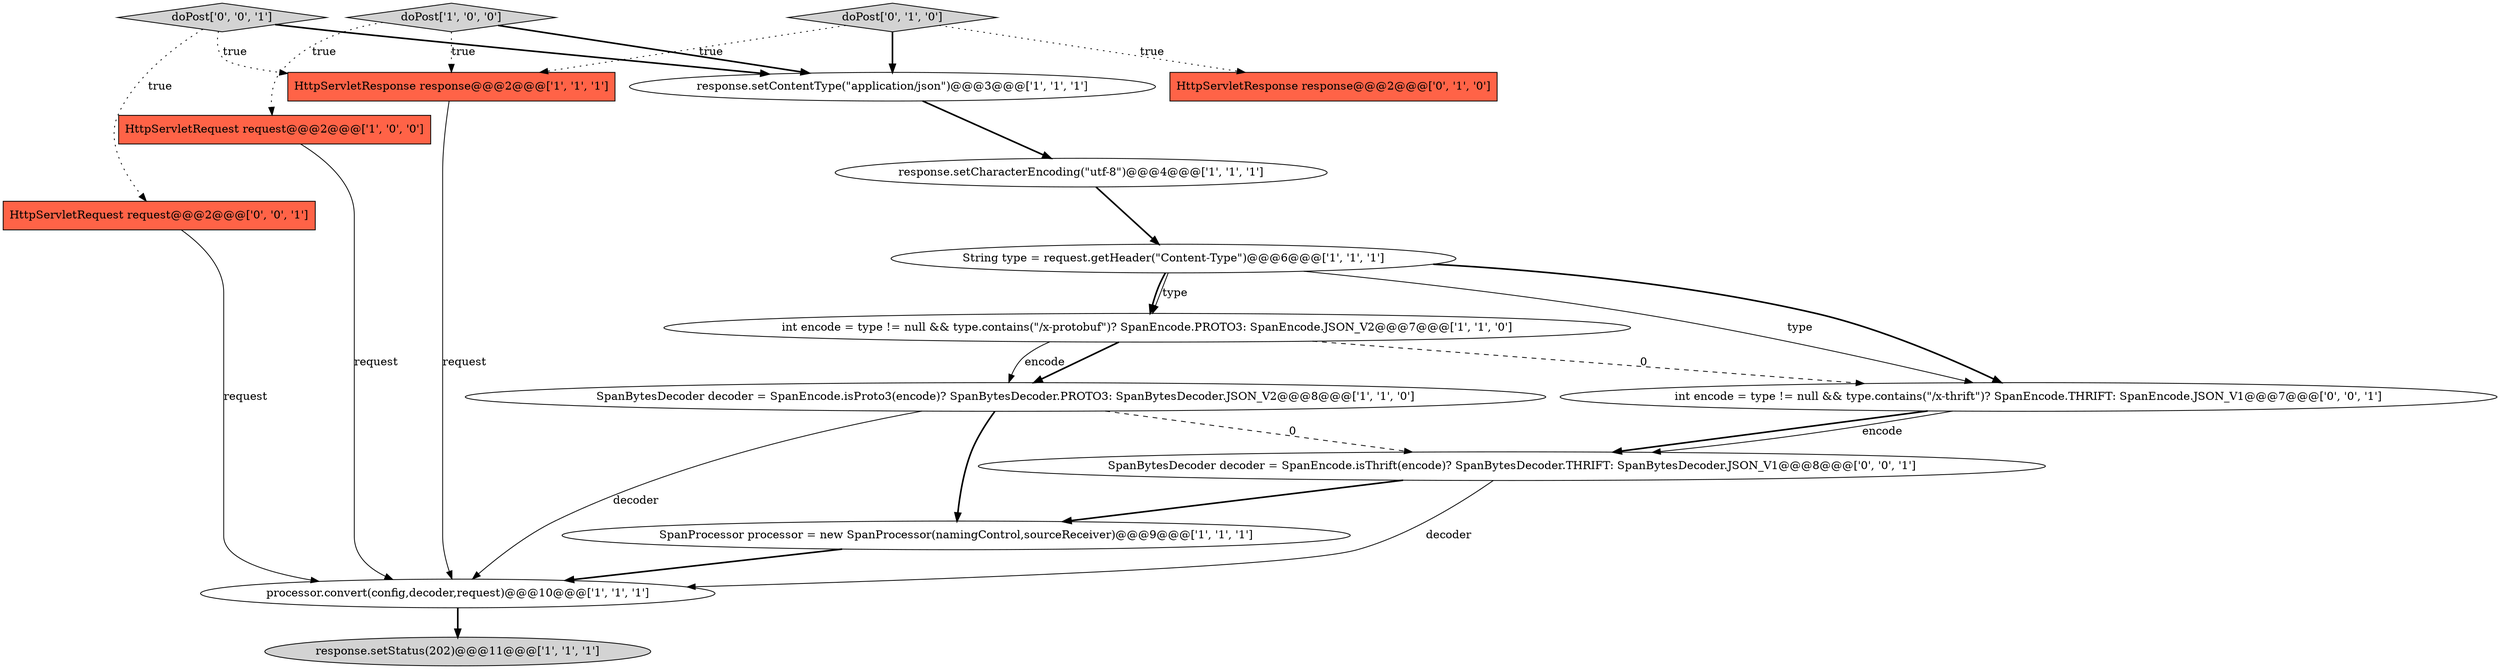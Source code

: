 digraph {
14 [style = filled, label = "doPost['0', '0', '1']", fillcolor = lightgray, shape = diamond image = "AAA0AAABBB3BBB"];
6 [style = filled, label = "int encode = type != null && type.contains(\"/x-protobuf\")? SpanEncode.PROTO3: SpanEncode.JSON_V2@@@7@@@['1', '1', '0']", fillcolor = white, shape = ellipse image = "AAA0AAABBB1BBB"];
3 [style = filled, label = "HttpServletRequest request@@@2@@@['1', '0', '0']", fillcolor = tomato, shape = box image = "AAA0AAABBB1BBB"];
8 [style = filled, label = "response.setContentType(\"application/json\")@@@3@@@['1', '1', '1']", fillcolor = white, shape = ellipse image = "AAA0AAABBB1BBB"];
2 [style = filled, label = "SpanBytesDecoder decoder = SpanEncode.isProto3(encode)? SpanBytesDecoder.PROTO3: SpanBytesDecoder.JSON_V2@@@8@@@['1', '1', '0']", fillcolor = white, shape = ellipse image = "AAA0AAABBB1BBB"];
13 [style = filled, label = "HttpServletRequest request@@@2@@@['0', '0', '1']", fillcolor = tomato, shape = box image = "AAA0AAABBB3BBB"];
9 [style = filled, label = "response.setCharacterEncoding(\"utf-8\")@@@4@@@['1', '1', '1']", fillcolor = white, shape = ellipse image = "AAA0AAABBB1BBB"];
10 [style = filled, label = "SpanProcessor processor = new SpanProcessor(namingControl,sourceReceiver)@@@9@@@['1', '1', '1']", fillcolor = white, shape = ellipse image = "AAA0AAABBB1BBB"];
1 [style = filled, label = "processor.convert(config,decoder,request)@@@10@@@['1', '1', '1']", fillcolor = white, shape = ellipse image = "AAA0AAABBB1BBB"];
4 [style = filled, label = "String type = request.getHeader(\"Content-Type\")@@@6@@@['1', '1', '1']", fillcolor = white, shape = ellipse image = "AAA0AAABBB1BBB"];
5 [style = filled, label = "doPost['1', '0', '0']", fillcolor = lightgray, shape = diamond image = "AAA0AAABBB1BBB"];
12 [style = filled, label = "doPost['0', '1', '0']", fillcolor = lightgray, shape = diamond image = "AAA0AAABBB2BBB"];
0 [style = filled, label = "response.setStatus(202)@@@11@@@['1', '1', '1']", fillcolor = lightgray, shape = ellipse image = "AAA0AAABBB1BBB"];
11 [style = filled, label = "HttpServletResponse response@@@2@@@['0', '1', '0']", fillcolor = tomato, shape = box image = "AAA0AAABBB2BBB"];
7 [style = filled, label = "HttpServletResponse response@@@2@@@['1', '1', '1']", fillcolor = tomato, shape = box image = "AAA0AAABBB1BBB"];
15 [style = filled, label = "SpanBytesDecoder decoder = SpanEncode.isThrift(encode)? SpanBytesDecoder.THRIFT: SpanBytesDecoder.JSON_V1@@@8@@@['0', '0', '1']", fillcolor = white, shape = ellipse image = "AAA0AAABBB3BBB"];
16 [style = filled, label = "int encode = type != null && type.contains(\"/x-thrift\")? SpanEncode.THRIFT: SpanEncode.JSON_V1@@@7@@@['0', '0', '1']", fillcolor = white, shape = ellipse image = "AAA0AAABBB3BBB"];
16->15 [style = bold, label=""];
5->8 [style = bold, label=""];
15->10 [style = bold, label=""];
4->6 [style = bold, label=""];
9->4 [style = bold, label=""];
4->16 [style = solid, label="type"];
16->15 [style = solid, label="encode"];
1->0 [style = bold, label=""];
5->3 [style = dotted, label="true"];
2->10 [style = bold, label=""];
4->6 [style = solid, label="type"];
14->13 [style = dotted, label="true"];
6->2 [style = bold, label=""];
7->1 [style = solid, label="request"];
12->11 [style = dotted, label="true"];
2->15 [style = dashed, label="0"];
3->1 [style = solid, label="request"];
6->16 [style = dashed, label="0"];
2->1 [style = solid, label="decoder"];
5->7 [style = dotted, label="true"];
12->8 [style = bold, label=""];
14->7 [style = dotted, label="true"];
8->9 [style = bold, label=""];
13->1 [style = solid, label="request"];
15->1 [style = solid, label="decoder"];
14->8 [style = bold, label=""];
6->2 [style = solid, label="encode"];
12->7 [style = dotted, label="true"];
10->1 [style = bold, label=""];
4->16 [style = bold, label=""];
}
